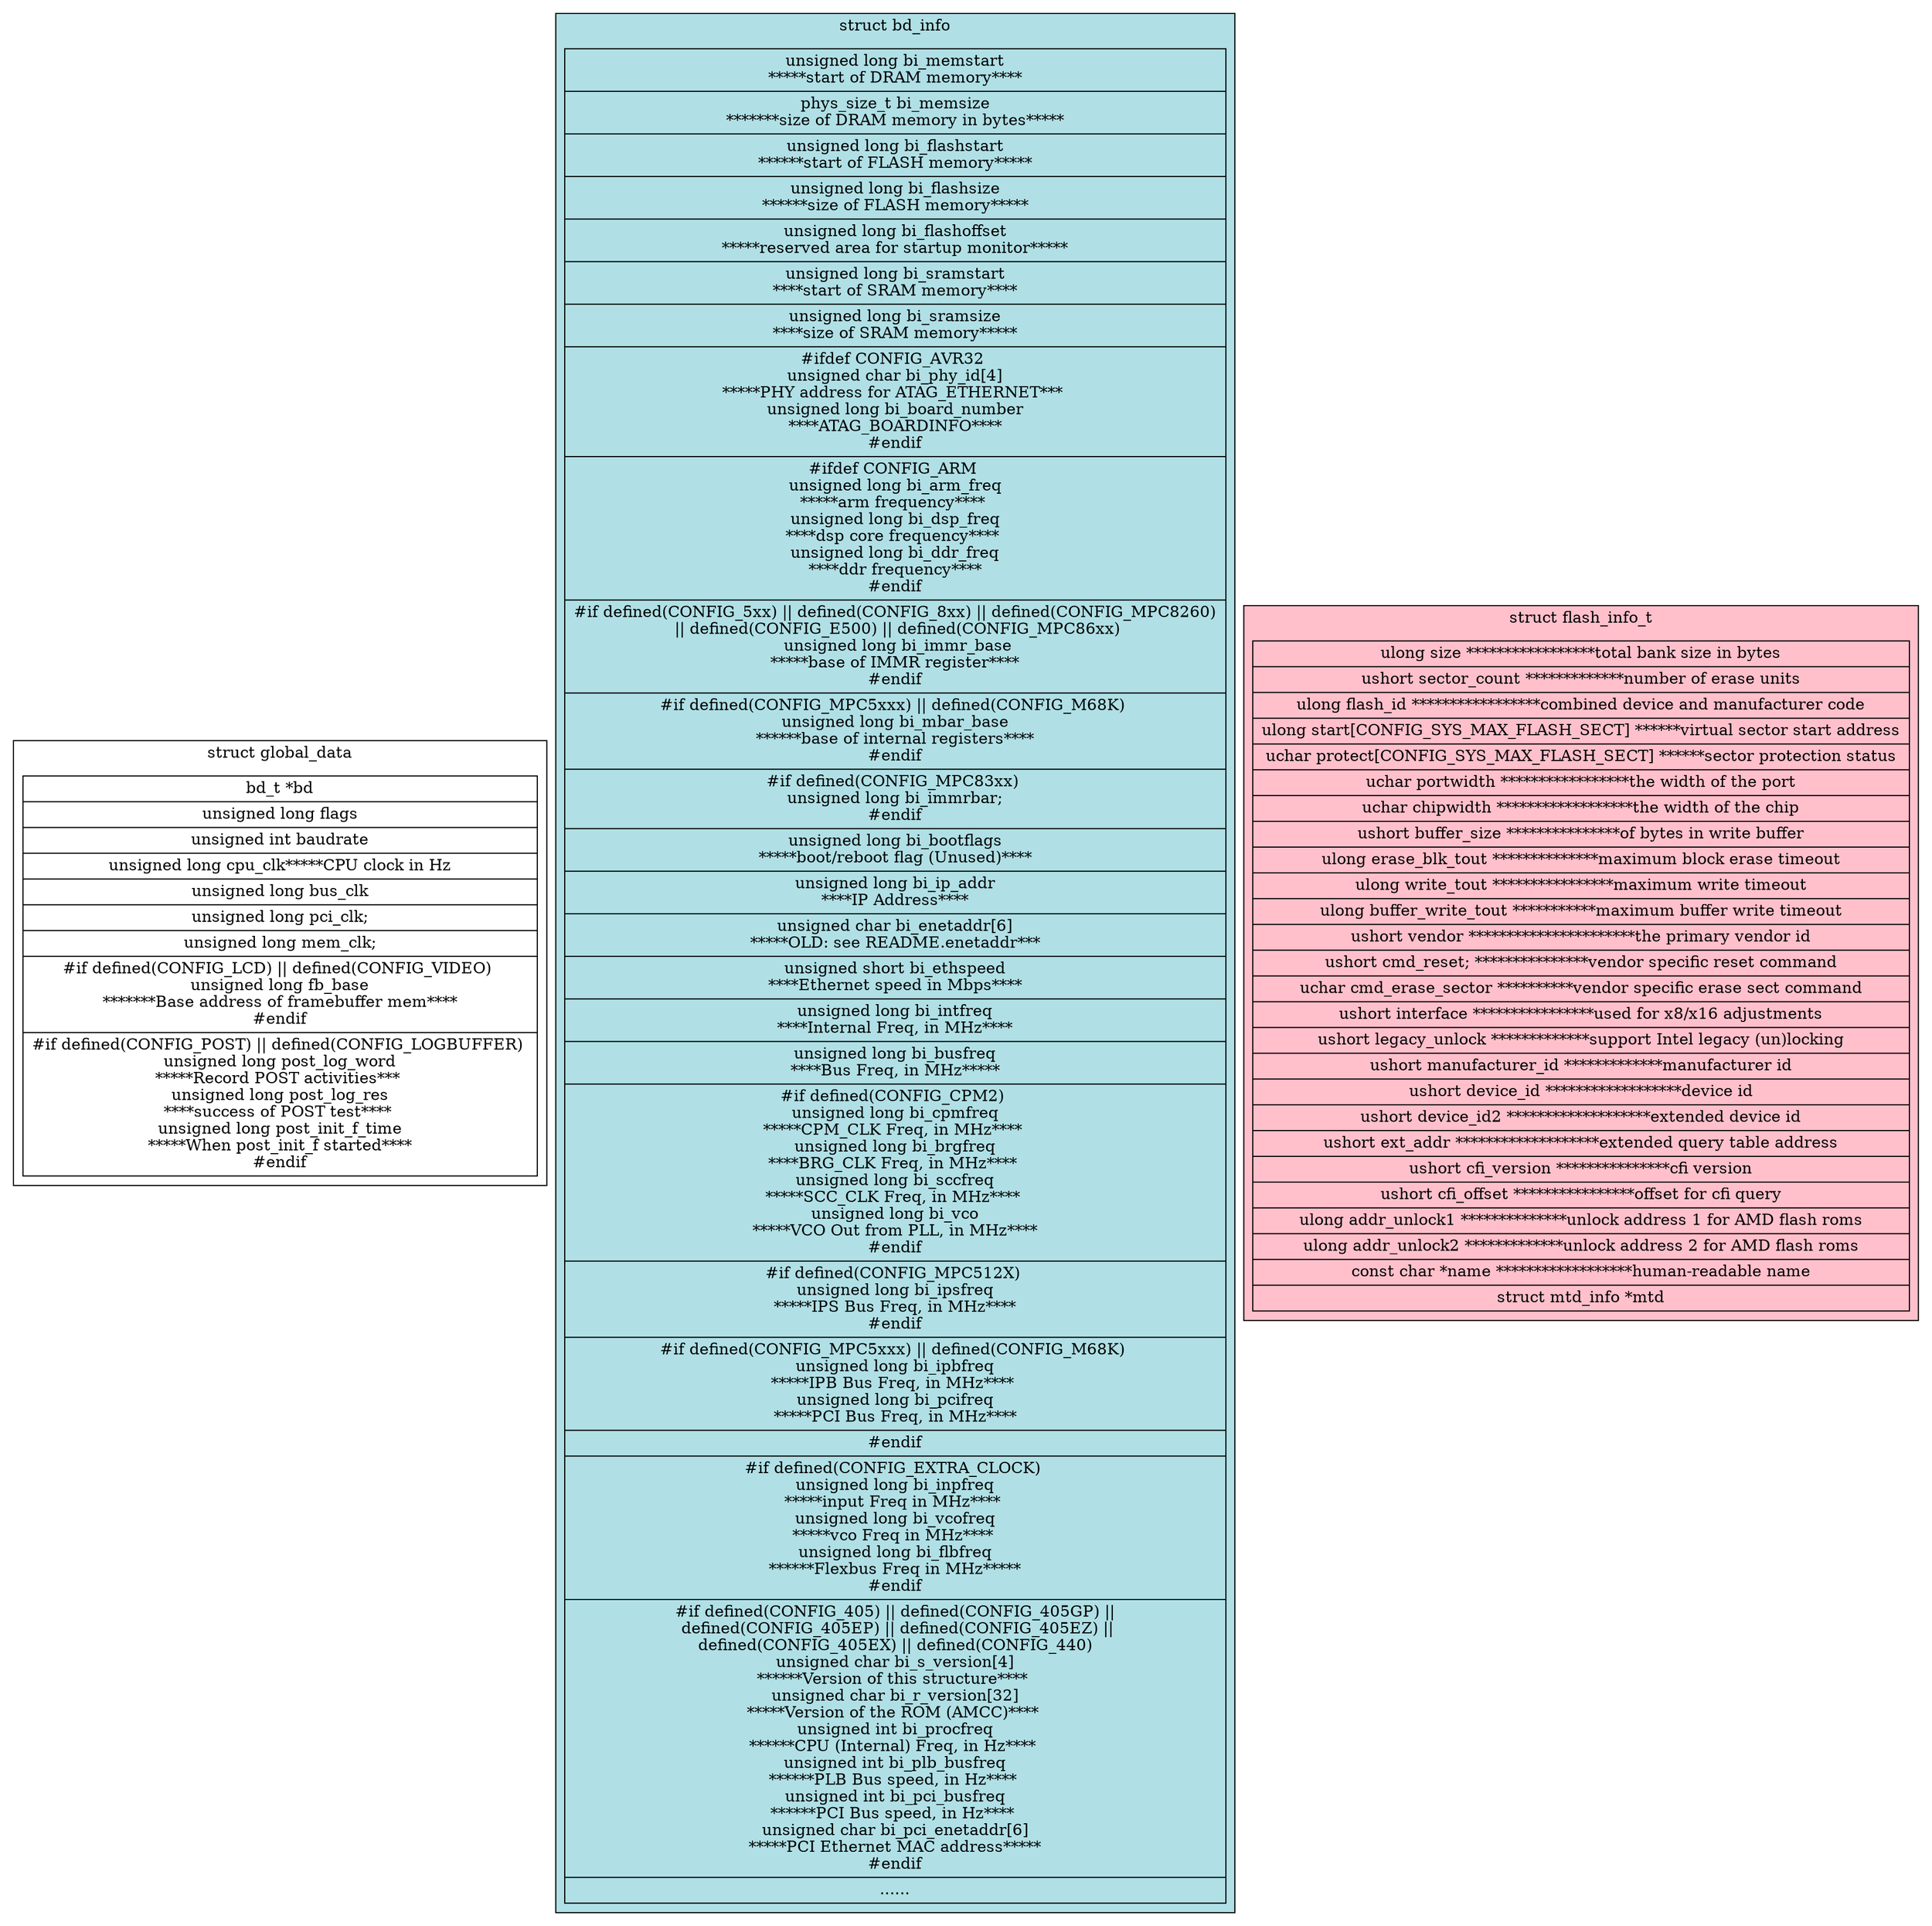 digraph uboot{
	node[shape=record];
	subgraph cluster_struct_global_data{
		label="struct global_data";
		"struct global_data"[label="{
		bd_t *bd
    	|unsigned long flags
    	|unsigned int baudrate
    	|unsigned long cpu_clk*****CPU clock in Hz
    	|unsigned long bus_clk
		|unsigned long pci_clk;
    	|unsigned long mem_clk;
		|\#if defined(CONFIG_LCD) \|\| defined(CONFIG_VIDEO)
    	\nunsigned long fb_base\n*******Base address of framebuffer mem****
		\n\#endif
		|\#if defined(CONFIG_POST) \|\| defined(CONFIG_LOGBUFFER)
    	\nunsigned long post_log_word\n*****Record POST activities***
    	\nunsigned long post_log_res\n****success of POST test****
    	\nunsigned long post_init_f_time\n*****When post_init_f started****
		\n\#endif


		}"];
	}

	subgraph cluster_struct_bd_info{
		label="struct bd_info";
		bgcolor="powderblue";
		"struct bd_info"[label="{
		unsigned long   bi_memstart\n*****start of DRAM memory****
    	|phys_size_t bi_memsize\n*******size  of DRAM memory in bytes*****
    	|unsigned long   bi_flashstart\n******start of FLASH memory*****
    	|unsigned long   bi_flashsize\n******size  of FLASH memory*****
    	|unsigned long   bi_flashoffset\n*****reserved area for startup monitor*****
    	|unsigned long   bi_sramstart\n****start of SRAM memory****
    	|unsigned long   bi_sramsize\n****size  of SRAM memory*****
		|\#ifdef CONFIG_AVR32
    	\nunsigned char   bi_phy_id\[4\]\n*****PHY address for ATAG_ETHERNET***
    	\nunsigned long   bi_board_number\n****ATAG_BOARDINFO****
		\n\#endif
		|\#ifdef CONFIG_ARM
    	\nunsigned long   bi_arm_freq\n*****arm frequency****
    	\nunsigned long   bi_dsp_freq\n****dsp core frequency****
    	\nunsigned long   bi_ddr_freq\n****ddr frequency****
		\n\#endif
		|\#if defined(CONFIG_5xx) \|\| defined(CONFIG_8xx) \|\| defined(CONFIG_MPC8260)\n
    	\|\| defined(CONFIG_E500) \|\| defined(CONFIG_MPC86xx)\n
    	unsigned long   bi_immr_base\n*****base of IMMR register****
		\n\#endif
		|\#if defined(CONFIG_MPC5xxx) \|\| defined(CONFIG_M68K)
    	\nunsigned long   bi_mbar_base\n******base of internal registers****
		\n\#endif
		|\#if defined(CONFIG_MPC83xx)
    	\nunsigned long   bi_immrbar;
		\n\#endif
		|unsigned long   bi_bootflags\n*****boot\/reboot flag (Unused)****
    	|unsigned long   bi_ip_addr\n****IP Address****
    	|unsigned char   bi_enetaddr\[6\]\n*****OLD: see README.enetaddr***
    	|unsigned short  bi_ethspeed\n****Ethernet speed in Mbps****
    	|unsigned long   bi_intfreq\n****Internal Freq, in MHz****
    	|unsigned long   bi_busfreq\n****Bus Freq, in MHz*****
		|\#if defined(CONFIG_CPM2)
    	\nunsigned long   bi_cpmfreq\n*****CPM_CLK Freq, in MHz****
    	\nunsigned long   bi_brgfreq\n****BRG_CLK Freq, in MHz****
    	\nunsigned long   bi_sccfreq\n*****SCC_CLK Freq, in MHz****
    	\nunsigned long   bi_vco\n*****VCO Out from PLL, in MHz****
		\n\#endif
		|\#if defined(CONFIG_MPC512X)
    	\nunsigned long   bi_ipsfreq\n*****IPS Bus Freq, in MHz****
		\n\#endif
		|\#if defined(CONFIG_MPC5xxx) \|\| defined(CONFIG_M68K)
    	\nunsigned long   bi_ipbfreq\n*****IPB Bus Freq, in MHz****
    	\nunsigned long   bi_pcifreq\n*****PCI Bus Freq, in MHz****
		|\#endif
		|\#if defined(CONFIG_EXTRA_CLOCK)
    	\nunsigned long bi_inpfreq\n*****input Freq in MHz****
    	\nunsigned long bi_vcofreq\n*****vco Freq in MHz****
    	\nunsigned long bi_flbfreq\n******Flexbus Freq in MHz*****
		\n\#endif
		|\#if defined(CONFIG_405) \|\| defined(CONFIG_405GP) \|\|\n
        defined(CONFIG_405EP) \|\| defined(CONFIG_405EZ) \|\|\n
        defined(CONFIG_405EX) \|\| defined(CONFIG_440)
    	\nunsigned char   bi_s_version\[4\]\n******Version of this structure****
    	\nunsigned char   bi_r_version\[32\]\n*****Version of the ROM (AMCC)****
    	\nunsigned int    bi_procfreq\n******CPU (Internal) Freq, in Hz****
    	\nunsigned int    bi_plb_busfreq\n******PLB Bus speed, in Hz****
    	\nunsigned int    bi_pci_busfreq\n******PCI Bus speed, in Hz****
    	\nunsigned char   bi_pci_enetaddr\[6\]\n*****PCI Ethernet MAC address*****
		\n\#endif
		|......
	}"];
	}


	subgraph cluster_struct_flash_info_t{
		label="struct flash_info_t";
		bgcolor="pink";
		"struct flash_info_t"[label="{
		ulong   size *****************total bank size in bytes
    |ushort  sector_count *************number of erase units
    |ulong   flash_id *****************combined device and manufacturer code
    |ulong   start\[CONFIG_SYS_MAX_FLASH_SECT\] ******virtual sector start address
    |uchar   protect\[CONFIG_SYS_MAX_FLASH_SECT\] ******sector protection status
    |uchar   portwidth  *****************the width of the port
    |uchar   chipwidth  ******************the width of the chip
    |ushort  buffer_size ***************of bytes in write buffer
    |ulong   erase_blk_tout **************maximum block erase timeout
    |ulong   write_tout ****************maximum write timeout
    |ulong   buffer_write_tout ***********maximum buffer write timeout
    |ushort  vendor **********************the primary vendor id
    |ushort  cmd_reset;  ***************vendor specific reset command
    |uchar   cmd_erase_sector **********vendor specific erase sect command
    |ushort  interface  ****************used for x8\/x16 adjustments
    |ushort  legacy_unlock *************support Intel legacy \(un\)locking
    |ushort  manufacturer_id  *************manufacturer id
    |ushort  device_id  ******************device id
    |ushort  device_id2 *******************extended device id
    |ushort  ext_addr  *******************extended query table address
    |ushort  cfi_version  ***************cfi version
    |ushort  cfi_offset   ****************offset for cfi query
    |ulong   addr_unlock1  **************unlock address 1 for AMD flash roms
    |ulong   addr_unlock2 *************unlock address 2 for AMD flash roms
    |const char *name  ******************human-readable name
    |struct mtd_info *mtd
	}"];
	}













}

